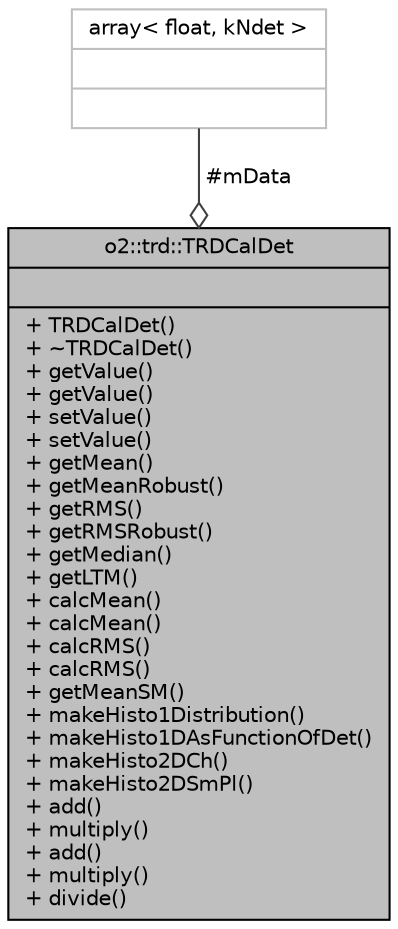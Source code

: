 digraph "o2::trd::TRDCalDet"
{
 // INTERACTIVE_SVG=YES
  bgcolor="transparent";
  edge [fontname="Helvetica",fontsize="10",labelfontname="Helvetica",labelfontsize="10"];
  node [fontname="Helvetica",fontsize="10",shape=record];
  Node1 [label="{o2::trd::TRDCalDet\n||+ TRDCalDet()\l+ ~TRDCalDet()\l+ getValue()\l+ getValue()\l+ setValue()\l+ setValue()\l+ getMean()\l+ getMeanRobust()\l+ getRMS()\l+ getRMSRobust()\l+ getMedian()\l+ getLTM()\l+ calcMean()\l+ calcMean()\l+ calcRMS()\l+ calcRMS()\l+ getMeanSM()\l+ makeHisto1Distribution()\l+ makeHisto1DAsFunctionOfDet()\l+ makeHisto2DCh()\l+ makeHisto2DSmPl()\l+ add()\l+ multiply()\l+ add()\l+ multiply()\l+ divide()\l}",height=0.2,width=0.4,color="black", fillcolor="grey75", style="filled" fontcolor="black"];
  Node2 -> Node1 [color="grey25",fontsize="10",style="solid",label=" #mData" ,arrowhead="odiamond",fontname="Helvetica"];
  Node2 [label="{array\< float, kNdet \>\n||}",height=0.2,width=0.4,color="grey75"];
}
